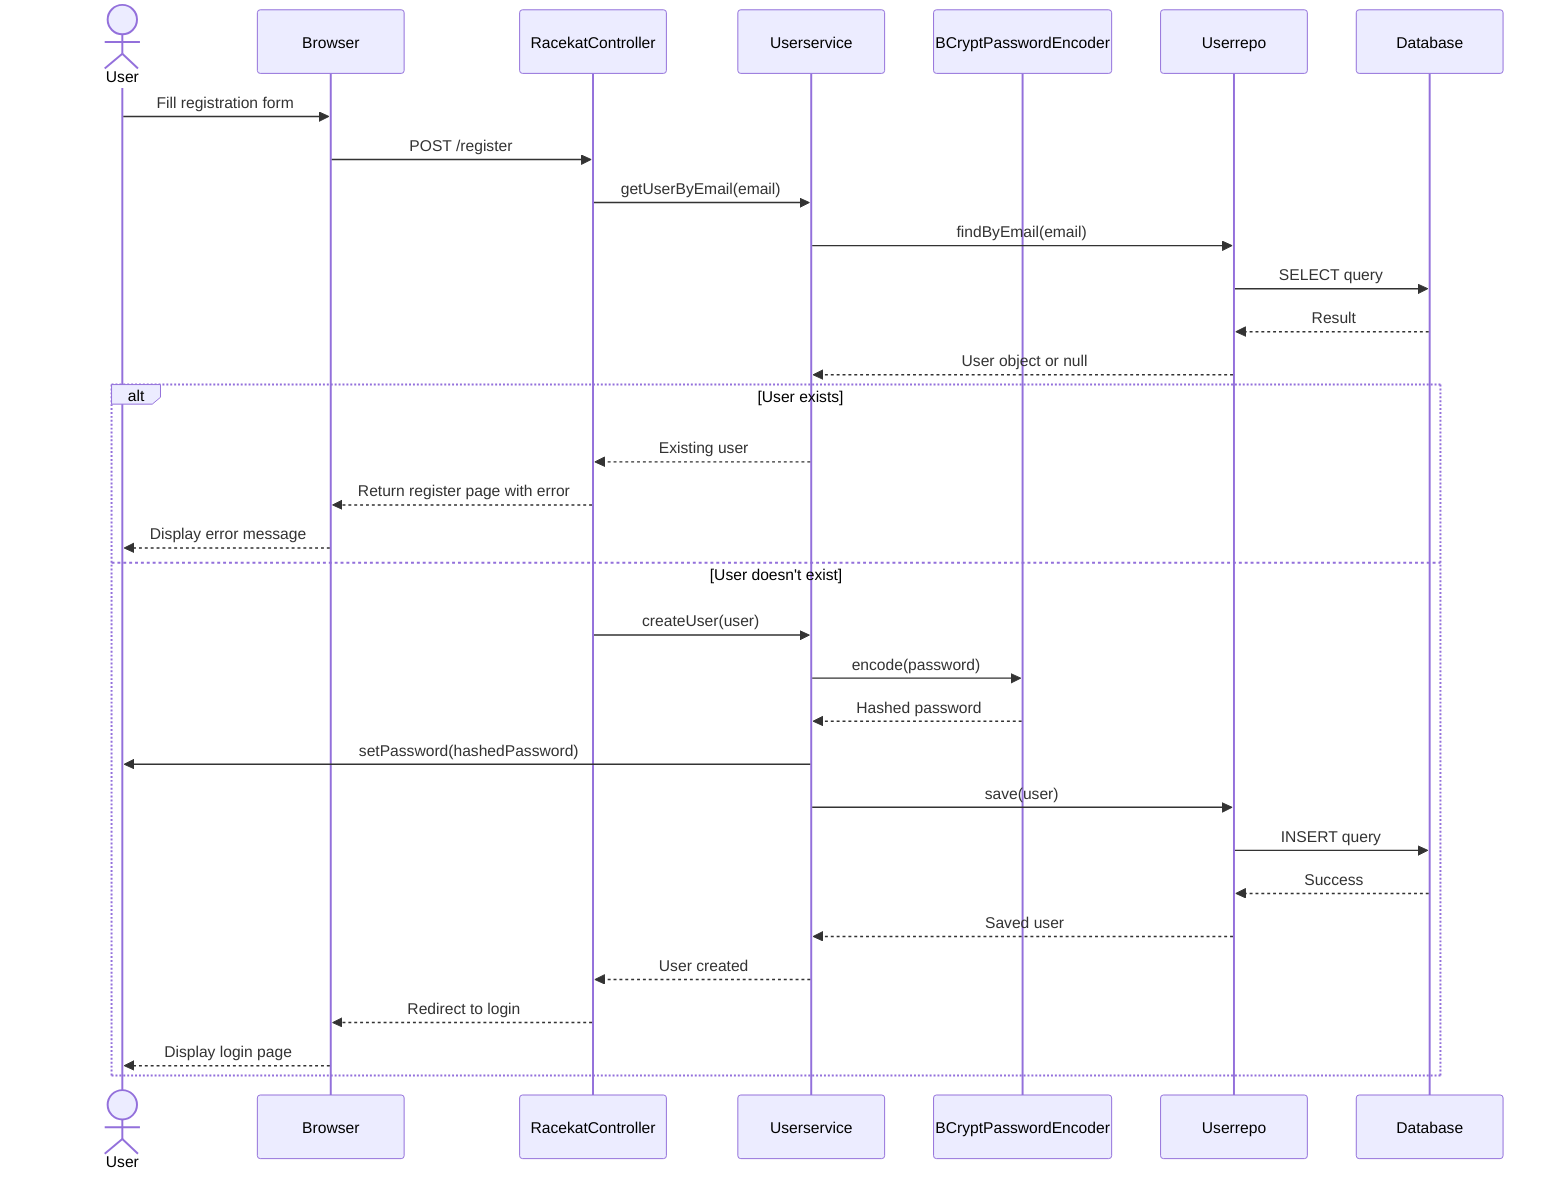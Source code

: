 sequenceDiagram
    actor User
    participant Browser
    participant RacekatController
    participant Userservice
    participant BCryptPasswordEncoder
    participant Userrepo
    participant Database

    User->>Browser: Fill registration form
    Browser->>RacekatController: POST /register
    RacekatController->>Userservice: getUserByEmail(email)
    Userservice->>Userrepo: findByEmail(email)
    Userrepo->>Database: SELECT query
    Database-->>Userrepo: Result
    Userrepo-->>Userservice: User object or null

    alt User exists
        Userservice-->>RacekatController: Existing user
        RacekatController-->>Browser: Return register page with error
        Browser-->>User: Display error message
    else User doesn't exist
        RacekatController->>Userservice: createUser(user)
        Userservice->>BCryptPasswordEncoder: encode(password)
        BCryptPasswordEncoder-->>Userservice: Hashed password
        Userservice->>User: setPassword(hashedPassword)
        Userservice->>Userrepo: save(user)
        Userrepo->>Database: INSERT query
        Database-->>Userrepo: Success
        Userrepo-->>Userservice: Saved user
        Userservice-->>RacekatController: User created
        RacekatController-->>Browser: Redirect to login
        Browser-->>User: Display login page
    end